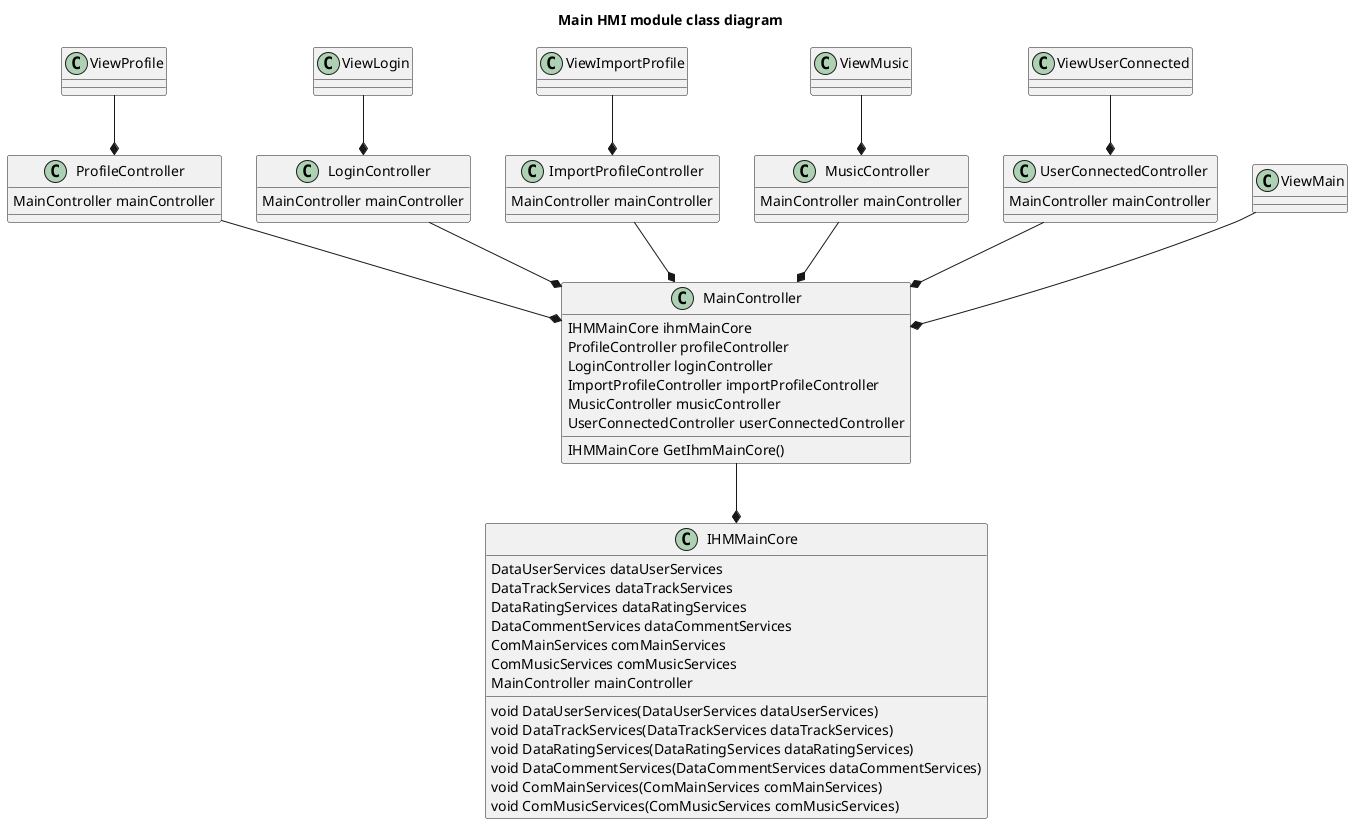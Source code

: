 @startuml Main HMI module class diagram
title Main HMI module class diagram

    class IHMMainCore {
        DataUserServices dataUserServices
        DataTrackServices dataTrackServices
        DataRatingServices dataRatingServices
        DataCommentServices dataCommentServices
        ComMainServices comMainServices
        ComMusicServices comMusicServices
        MainController mainController

        void DataUserServices(DataUserServices dataUserServices)
        void DataTrackServices(DataTrackServices dataTrackServices)
        void DataRatingServices(DataRatingServices dataRatingServices)
        void DataCommentServices(DataCommentServices dataCommentServices)
        void ComMainServices(ComMainServices comMainServices)
        void ComMusicServices(ComMusicServices comMusicServices)
    }


    class ProfileController {
        MainController mainController
    }

    class LoginController {
        MainController mainController
    }

    class ImportProfileController {
        MainController mainController
    }

    class MusicController {
        MainController mainController
    }

    class UserConnectedController {
        MainController mainController
    }


    class ViewProfile
    class ViewLogin
    class ViewImportProfile
    class ViewMusic
    class ViewUserConnected
    class ViewMain


    class MainController {
        IHMMainCore ihmMainCore
        ProfileController profileController
        LoginController loginController
        ImportProfileController importProfileController
        MusicController musicController
        UserConnectedController userConnectedController

        IHMMainCore GetIhmMainCore()
    }

    ViewProfile --* ProfileController
    ViewLogin --* LoginController
    ViewImportProfile --* ImportProfileController
    ViewMusic --* MusicController
    ViewUserConnected --* UserConnectedController
    ViewMain --* MainController


    MainController --* IHMMainCore

    ProfileController --* MainController
    LoginController --* MainController
    ImportProfileController --* MainController
    MusicController --* MainController
    UserConnectedController --* MainController

@enduml
